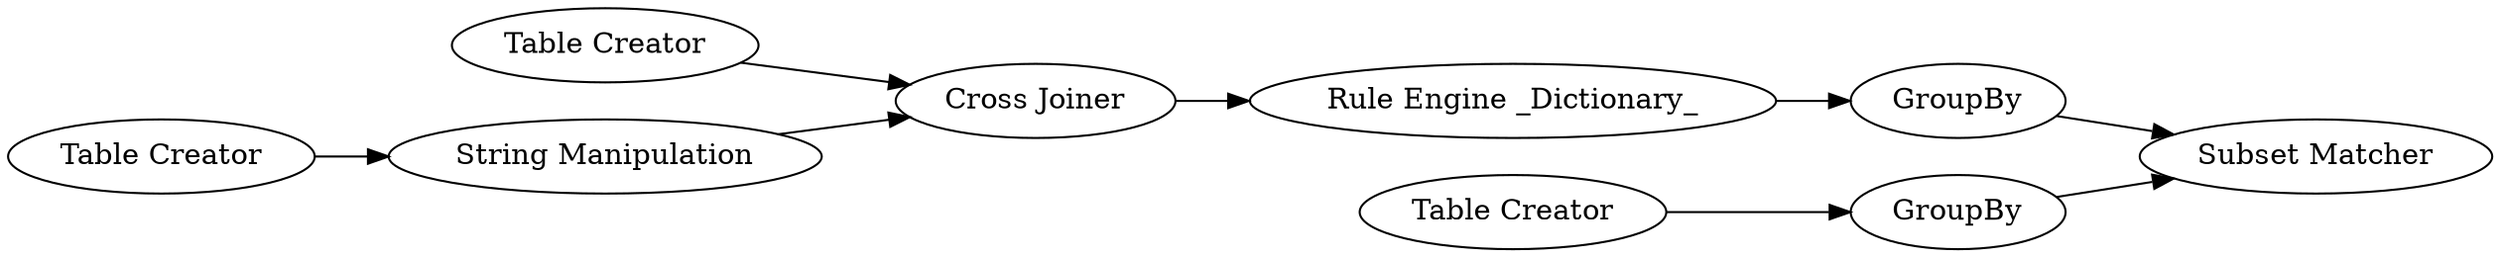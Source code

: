 digraph {
	"-3315796088346024682_1977" [label="Table Creator"]
	"-3315796088346024682_1984" [label="Table Creator"]
	"-3315796088346024682_1982" [label="Cross Joiner"]
	"-3315796088346024682_1978" [label="Table Creator"]
	"-3315796088346024682_1988" [label="Subset Matcher"]
	"-3315796088346024682_1976" [label="Rule Engine _Dictionary_"]
	"-3315796088346024682_1985" [label=GroupBy]
	"-3315796088346024682_1983" [label=GroupBy]
	"-3315796088346024682_1981" [label="String Manipulation"]
	"-3315796088346024682_1981" -> "-3315796088346024682_1982"
	"-3315796088346024682_1982" -> "-3315796088346024682_1976"
	"-3315796088346024682_1976" -> "-3315796088346024682_1983"
	"-3315796088346024682_1984" -> "-3315796088346024682_1985"
	"-3315796088346024682_1983" -> "-3315796088346024682_1988"
	"-3315796088346024682_1977" -> "-3315796088346024682_1982"
	"-3315796088346024682_1985" -> "-3315796088346024682_1988"
	"-3315796088346024682_1978" -> "-3315796088346024682_1981"
	rankdir=LR
}
